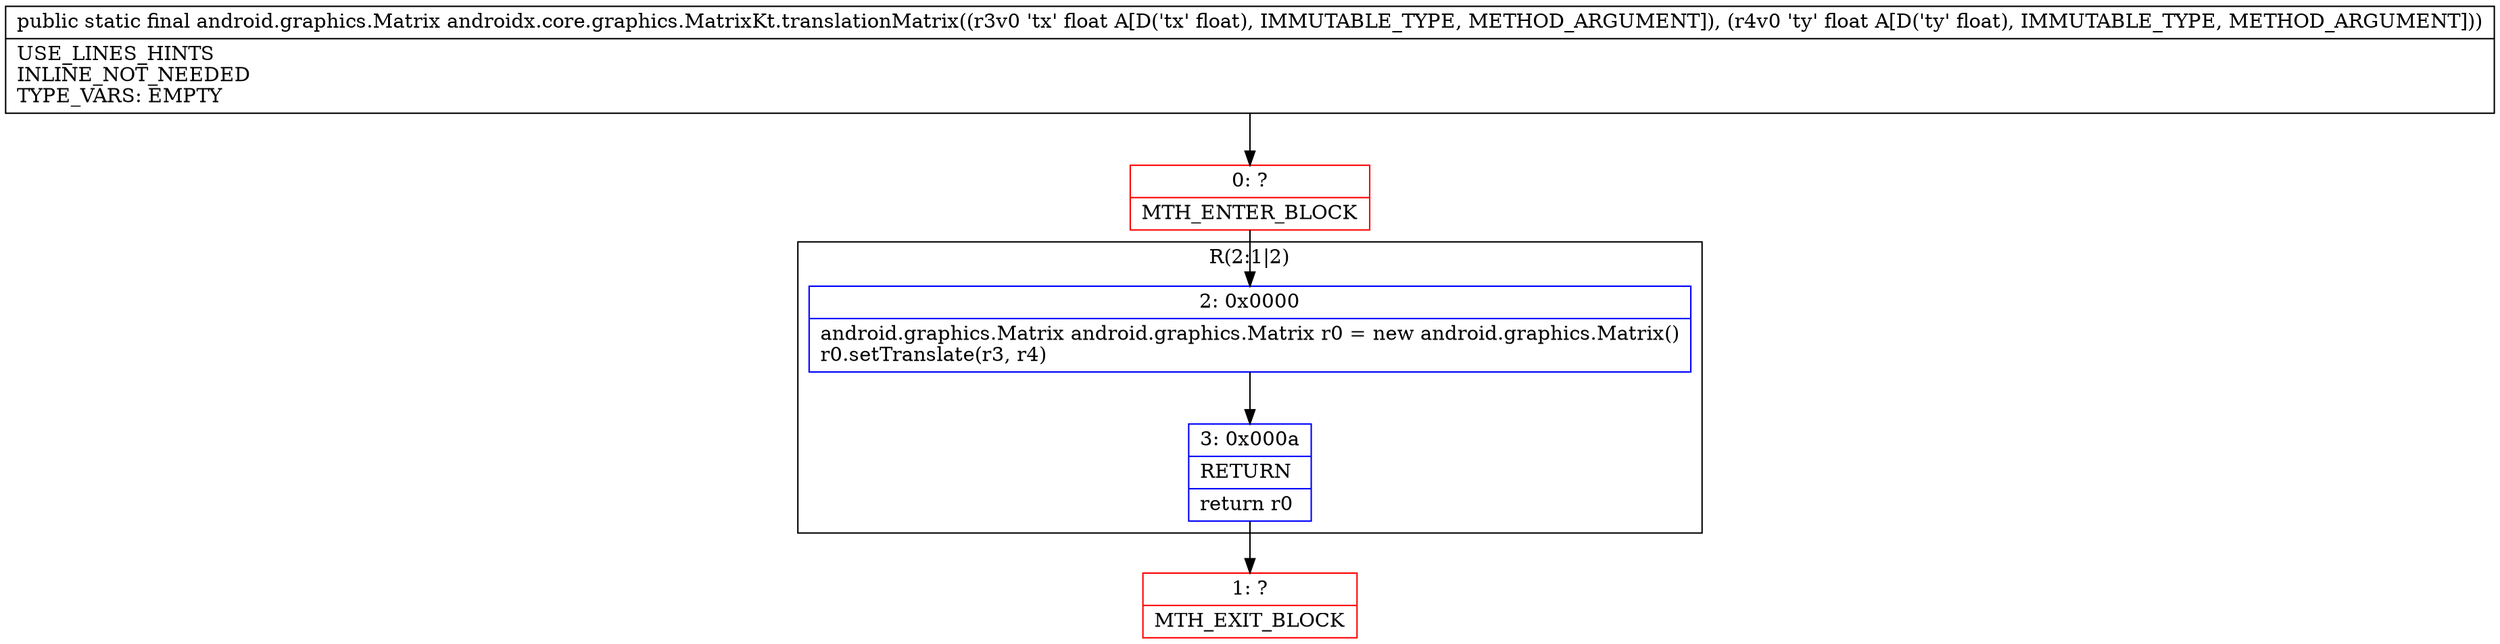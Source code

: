digraph "CFG forandroidx.core.graphics.MatrixKt.translationMatrix(FF)Landroid\/graphics\/Matrix;" {
subgraph cluster_Region_1786709012 {
label = "R(2:1|2)";
node [shape=record,color=blue];
Node_2 [shape=record,label="{2\:\ 0x0000|android.graphics.Matrix android.graphics.Matrix r0 = new android.graphics.Matrix()\lr0.setTranslate(r3, r4)\l}"];
Node_3 [shape=record,label="{3\:\ 0x000a|RETURN\l|return r0\l}"];
}
Node_0 [shape=record,color=red,label="{0\:\ ?|MTH_ENTER_BLOCK\l}"];
Node_1 [shape=record,color=red,label="{1\:\ ?|MTH_EXIT_BLOCK\l}"];
MethodNode[shape=record,label="{public static final android.graphics.Matrix androidx.core.graphics.MatrixKt.translationMatrix((r3v0 'tx' float A[D('tx' float), IMMUTABLE_TYPE, METHOD_ARGUMENT]), (r4v0 'ty' float A[D('ty' float), IMMUTABLE_TYPE, METHOD_ARGUMENT]))  | USE_LINES_HINTS\lINLINE_NOT_NEEDED\lTYPE_VARS: EMPTY\l}"];
MethodNode -> Node_0;Node_2 -> Node_3;
Node_3 -> Node_1;
Node_0 -> Node_2;
}

